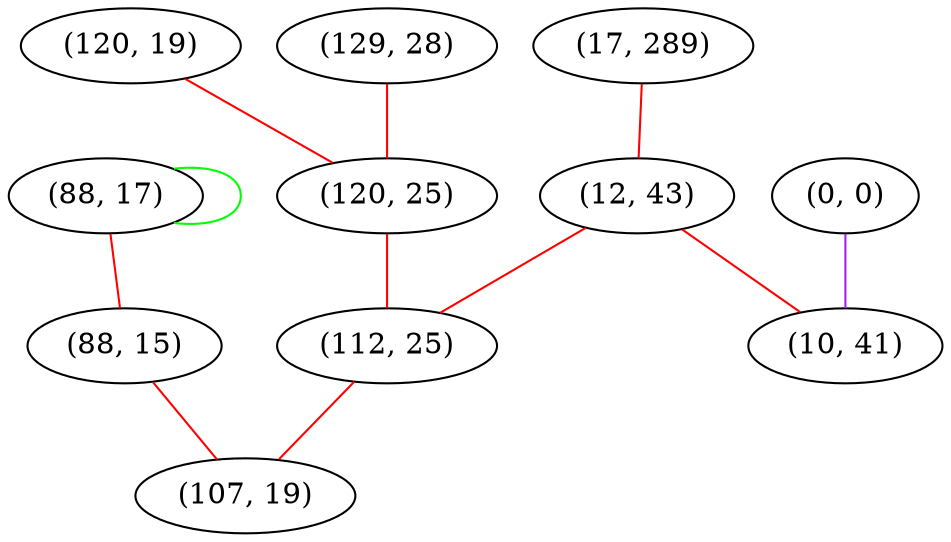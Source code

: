 graph "" {
"(120, 19)";
"(0, 0)";
"(129, 28)";
"(88, 17)";
"(17, 289)";
"(88, 15)";
"(120, 25)";
"(12, 43)";
"(112, 25)";
"(107, 19)";
"(10, 41)";
"(120, 19)" -- "(120, 25)"  [color=red, key=0, weight=1];
"(0, 0)" -- "(10, 41)"  [color=purple, key=0, weight=4];
"(129, 28)" -- "(120, 25)"  [color=red, key=0, weight=1];
"(88, 17)" -- "(88, 17)"  [color=green, key=0, weight=2];
"(88, 17)" -- "(88, 15)"  [color=red, key=0, weight=1];
"(17, 289)" -- "(12, 43)"  [color=red, key=0, weight=1];
"(88, 15)" -- "(107, 19)"  [color=red, key=0, weight=1];
"(120, 25)" -- "(112, 25)"  [color=red, key=0, weight=1];
"(12, 43)" -- "(112, 25)"  [color=red, key=0, weight=1];
"(12, 43)" -- "(10, 41)"  [color=red, key=0, weight=1];
"(112, 25)" -- "(107, 19)"  [color=red, key=0, weight=1];
}
